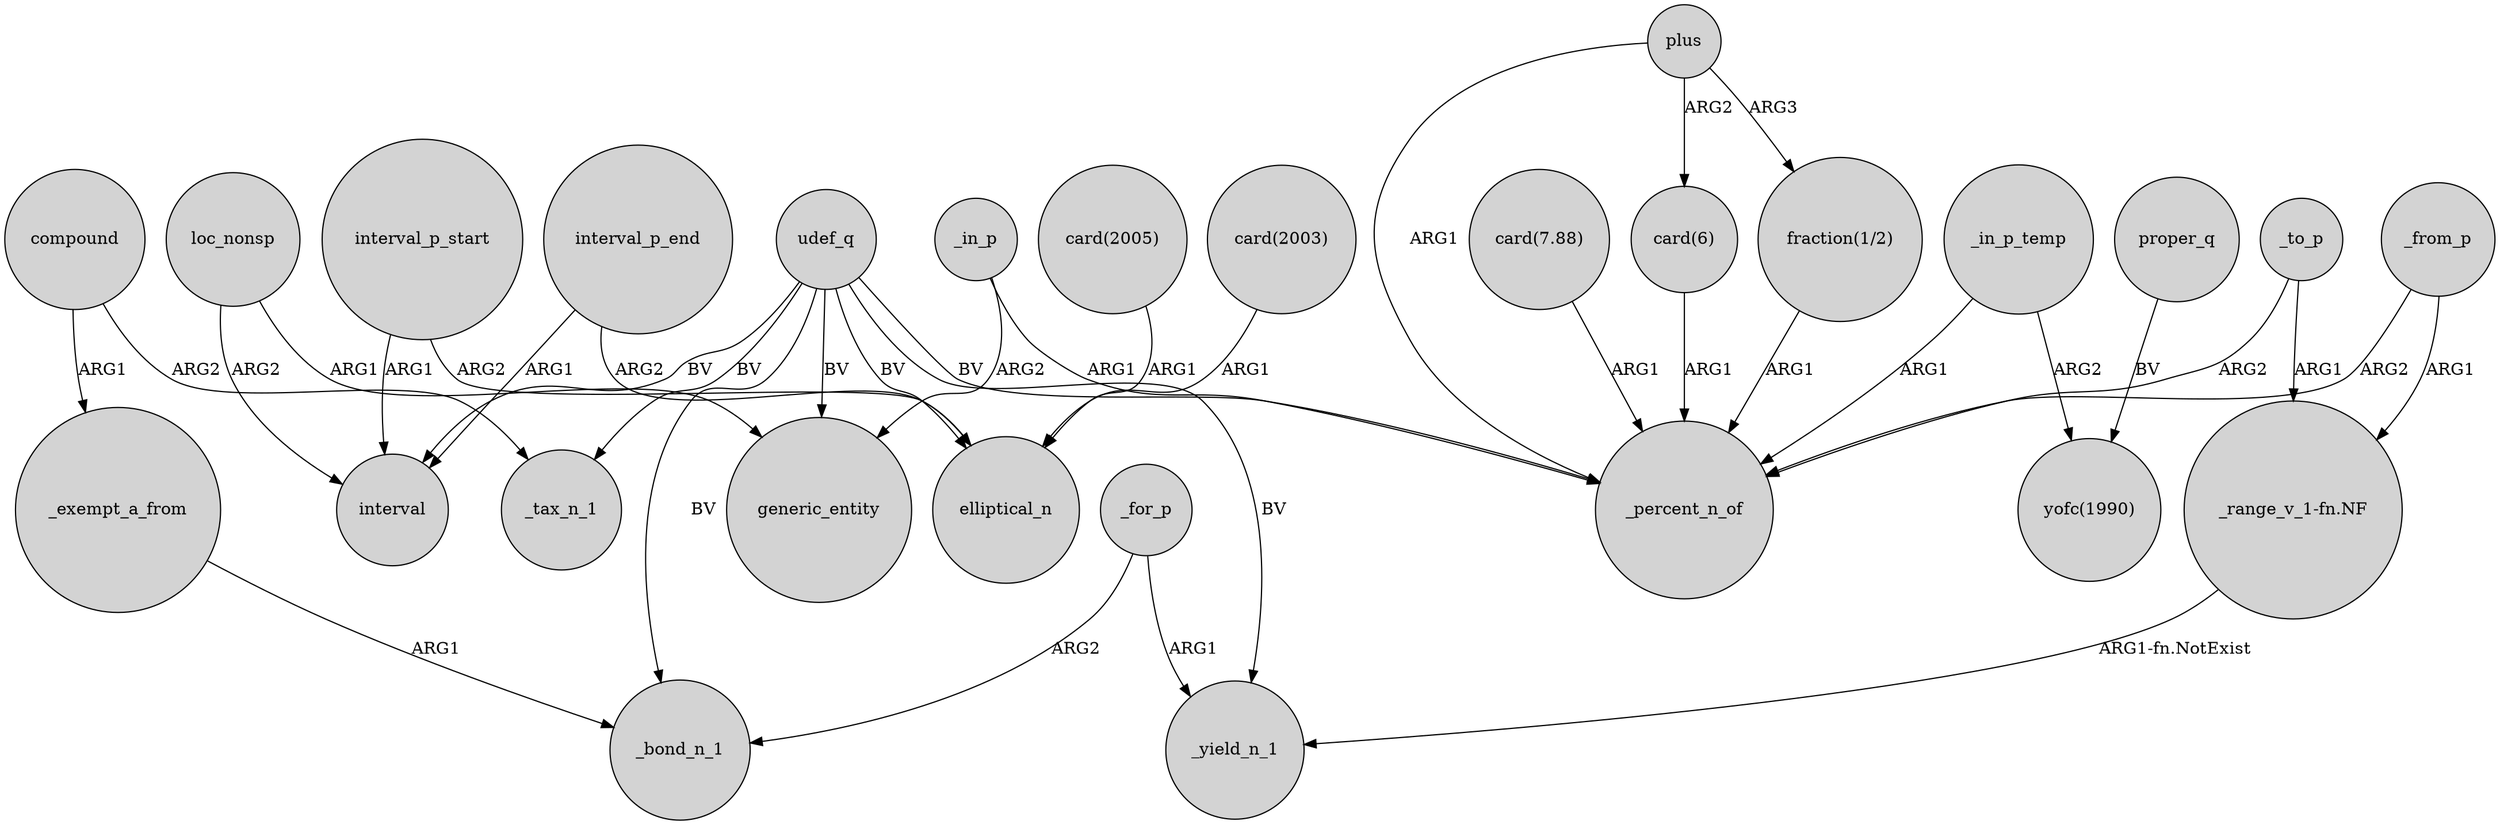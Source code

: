 digraph {
	node [shape=circle style=filled]
	loc_nonsp -> interval [label=ARG2]
	"card(7.88)" -> _percent_n_of [label=ARG1]
	udef_q -> generic_entity [label=BV]
	udef_q -> elliptical_n [label=BV]
	"card(2005)" -> elliptical_n [label=ARG1]
	_in_p -> _percent_n_of [label=ARG1]
	"_range_v_1-fn.NF" -> _yield_n_1 [label="ARG1-fn.NotExist"]
	loc_nonsp -> generic_entity [label=ARG1]
	interval_p_end -> elliptical_n [label=ARG2]
	_in_p_temp -> _percent_n_of [label=ARG1]
	plus -> _percent_n_of [label=ARG1]
	_for_p -> _bond_n_1 [label=ARG2]
	_to_p -> "_range_v_1-fn.NF" [label=ARG1]
	interval_p_start -> elliptical_n [label=ARG2]
	"card(6)" -> _percent_n_of [label=ARG1]
	_in_p_temp -> "yofc(1990)" [label=ARG2]
	proper_q -> "yofc(1990)" [label=BV]
	udef_q -> _tax_n_1 [label=BV]
	udef_q -> _bond_n_1 [label=BV]
	plus -> "card(6)" [label=ARG2]
	interval_p_start -> interval [label=ARG1]
	"fraction(1/2)" -> _percent_n_of [label=ARG1]
	plus -> "fraction(1/2)" [label=ARG3]
	_for_p -> _yield_n_1 [label=ARG1]
	compound -> _exempt_a_from [label=ARG1]
	_to_p -> _percent_n_of [label=ARG2]
	interval_p_end -> interval [label=ARG1]
	_in_p -> generic_entity [label=ARG2]
	_from_p -> _percent_n_of [label=ARG2]
	udef_q -> _percent_n_of [label=BV]
	_exempt_a_from -> _bond_n_1 [label=ARG1]
	compound -> _tax_n_1 [label=ARG2]
	_from_p -> "_range_v_1-fn.NF" [label=ARG1]
	"card(2003)" -> elliptical_n [label=ARG1]
	udef_q -> _yield_n_1 [label=BV]
	udef_q -> interval [label=BV]
}

